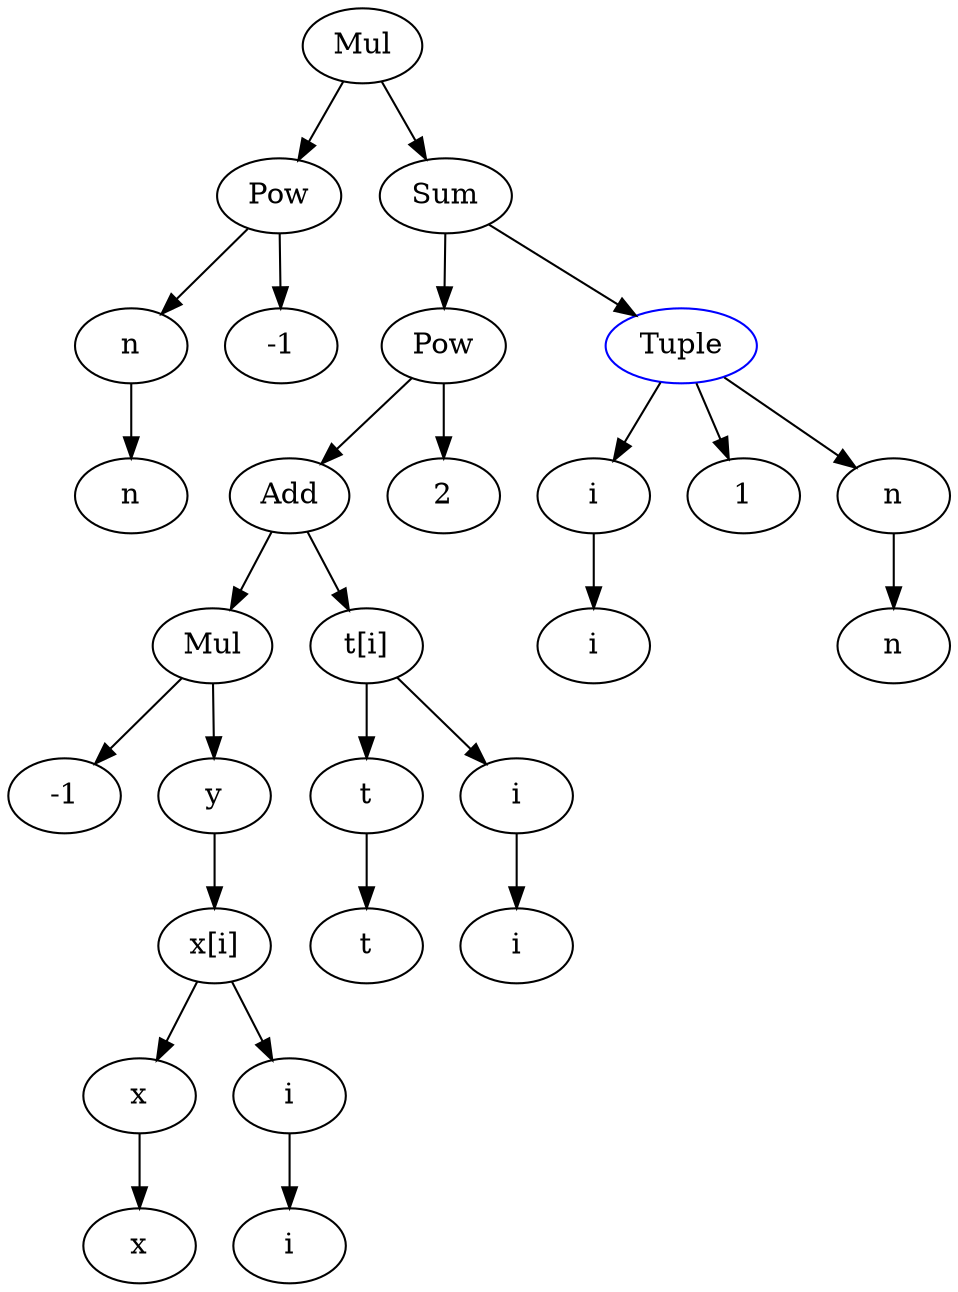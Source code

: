 digraph{

# Graph style
"ordering"="out"
"rankdir"="TD"

#########
# Nodes #
#########

"Mul(Pow(Idx(Symbol('n', integer=True)), Integer(-1)), Sum(Pow(Add(Mul(Integer(-1), y(Indexed(IndexedBase(Symbol('x')), Idx(Symbol('i', integer=True))))), Indexed(IndexedBase(Symbol('t')), Idx(Symbol('i', integer=True)))), Integer(2)), Tuple(Idx(Symbol('i', integer=True)), Integer(1), Idx(Symbol('n', integer=True)))))_()" ["color"="black", "label"="Mul", "shape"="ellipse"];
"Pow(Idx(Symbol('n', integer=True)), Integer(-1))_(0,)" ["color"="black", "label"="Pow", "shape"="ellipse"];
"Idx(Symbol('n', integer=True))_(0, 0)" ["color"="black", "label"="n", "shape"="ellipse"];
"Symbol('n', integer=True)_(0, 0, 0)" ["color"="black", "label"="n", "shape"="ellipse"];
"Integer(-1)_(0, 1)" ["color"="black", "label"="-1", "shape"="ellipse"];
"Sum(Pow(Add(Mul(Integer(-1), y(Indexed(IndexedBase(Symbol('x')), Idx(Symbol('i', integer=True))))), Indexed(IndexedBase(Symbol('t')), Idx(Symbol('i', integer=True)))), Integer(2)), Tuple(Idx(Symbol('i', integer=True)), Integer(1), Idx(Symbol('n', integer=True))))_(1,)" ["color"="black", "label"="Sum", "shape"="ellipse"];
"Pow(Add(Mul(Integer(-1), y(Indexed(IndexedBase(Symbol('x')), Idx(Symbol('i', integer=True))))), Indexed(IndexedBase(Symbol('t')), Idx(Symbol('i', integer=True)))), Integer(2))_(1, 0)" ["color"="black", "label"="Pow", "shape"="ellipse"];
"Add(Mul(Integer(-1), y(Indexed(IndexedBase(Symbol('x')), Idx(Symbol('i', integer=True))))), Indexed(IndexedBase(Symbol('t')), Idx(Symbol('i', integer=True))))_(1, 0, 0)" ["color"="black", "label"="Add", "shape"="ellipse"];
"Mul(Integer(-1), y(Indexed(IndexedBase(Symbol('x')), Idx(Symbol('i', integer=True)))))_(1, 0, 0, 0)" ["color"="black", "label"="Mul", "shape"="ellipse"];
"Integer(-1)_(1, 0, 0, 0, 0)" ["color"="black", "label"="-1", "shape"="ellipse"];
"y(Indexed(IndexedBase(Symbol('x')), Idx(Symbol('i', integer=True))))_(1, 0, 0, 0, 1)" ["color"="black", "label"="y", "shape"="ellipse"];
"Indexed(IndexedBase(Symbol('x')), Idx(Symbol('i', integer=True)))_(1, 0, 0, 0, 1, 0)" ["color"="black", "label"="x[i]", "shape"="ellipse"];
"IndexedBase(Symbol('x'))_(1, 0, 0, 0, 1, 0, 0)" ["color"="black", "label"="x", "shape"="ellipse"];
"Symbol('x')_(1, 0, 0, 0, 1, 0, 0, 0)" ["color"="black", "label"="x", "shape"="ellipse"];
"Idx(Symbol('i', integer=True))_(1, 0, 0, 0, 1, 0, 1)" ["color"="black", "label"="i", "shape"="ellipse"];
"Symbol('i', integer=True)_(1, 0, 0, 0, 1, 0, 1, 0)" ["color"="black", "label"="i", "shape"="ellipse"];
"Indexed(IndexedBase(Symbol('t')), Idx(Symbol('i', integer=True)))_(1, 0, 0, 1)" ["color"="black", "label"="t[i]", "shape"="ellipse"];
"IndexedBase(Symbol('t'))_(1, 0, 0, 1, 0)" ["color"="black", "label"="t", "shape"="ellipse"];
"Symbol('t')_(1, 0, 0, 1, 0, 0)" ["color"="black", "label"="t", "shape"="ellipse"];
"Idx(Symbol('i', integer=True))_(1, 0, 0, 1, 1)" ["color"="black", "label"="i", "shape"="ellipse"];
"Symbol('i', integer=True)_(1, 0, 0, 1, 1, 0)" ["color"="black", "label"="i", "shape"="ellipse"];
"Integer(2)_(1, 0, 1)" ["color"="black", "label"="2", "shape"="ellipse"];
"Tuple(Idx(Symbol('i', integer=True)), Integer(1), Idx(Symbol('n', integer=True)))_(1, 1)" ["color"="blue", "label"="Tuple", "shape"="ellipse"];
"Idx(Symbol('i', integer=True))_(1, 1, 0)" ["color"="black", "label"="i", "shape"="ellipse"];
"Symbol('i', integer=True)_(1, 1, 0, 0)" ["color"="black", "label"="i", "shape"="ellipse"];
"Integer(1)_(1, 1, 1)" ["color"="black", "label"="1", "shape"="ellipse"];
"Idx(Symbol('n', integer=True))_(1, 1, 2)" ["color"="black", "label"="n", "shape"="ellipse"];
"Symbol('n', integer=True)_(1, 1, 2, 0)" ["color"="black", "label"="n", "shape"="ellipse"];

#########
# Edges #
#########

"Mul(Pow(Idx(Symbol('n', integer=True)), Integer(-1)), Sum(Pow(Add(Mul(Integer(-1), y(Indexed(IndexedBase(Symbol('x')), Idx(Symbol('i', integer=True))))), Indexed(IndexedBase(Symbol('t')), Idx(Symbol('i', integer=True)))), Integer(2)), Tuple(Idx(Symbol('i', integer=True)), Integer(1), Idx(Symbol('n', integer=True)))))_()" -> "Pow(Idx(Symbol('n', integer=True)), Integer(-1))_(0,)";
"Mul(Pow(Idx(Symbol('n', integer=True)), Integer(-1)), Sum(Pow(Add(Mul(Integer(-1), y(Indexed(IndexedBase(Symbol('x')), Idx(Symbol('i', integer=True))))), Indexed(IndexedBase(Symbol('t')), Idx(Symbol('i', integer=True)))), Integer(2)), Tuple(Idx(Symbol('i', integer=True)), Integer(1), Idx(Symbol('n', integer=True)))))_()" -> "Sum(Pow(Add(Mul(Integer(-1), y(Indexed(IndexedBase(Symbol('x')), Idx(Symbol('i', integer=True))))), Indexed(IndexedBase(Symbol('t')), Idx(Symbol('i', integer=True)))), Integer(2)), Tuple(Idx(Symbol('i', integer=True)), Integer(1), Idx(Symbol('n', integer=True))))_(1,)";
"Pow(Idx(Symbol('n', integer=True)), Integer(-1))_(0,)" -> "Idx(Symbol('n', integer=True))_(0, 0)";
"Pow(Idx(Symbol('n', integer=True)), Integer(-1))_(0,)" -> "Integer(-1)_(0, 1)";
"Idx(Symbol('n', integer=True))_(0, 0)" -> "Symbol('n', integer=True)_(0, 0, 0)";
"Sum(Pow(Add(Mul(Integer(-1), y(Indexed(IndexedBase(Symbol('x')), Idx(Symbol('i', integer=True))))), Indexed(IndexedBase(Symbol('t')), Idx(Symbol('i', integer=True)))), Integer(2)), Tuple(Idx(Symbol('i', integer=True)), Integer(1), Idx(Symbol('n', integer=True))))_(1,)" -> "Pow(Add(Mul(Integer(-1), y(Indexed(IndexedBase(Symbol('x')), Idx(Symbol('i', integer=True))))), Indexed(IndexedBase(Symbol('t')), Idx(Symbol('i', integer=True)))), Integer(2))_(1, 0)";
"Sum(Pow(Add(Mul(Integer(-1), y(Indexed(IndexedBase(Symbol('x')), Idx(Symbol('i', integer=True))))), Indexed(IndexedBase(Symbol('t')), Idx(Symbol('i', integer=True)))), Integer(2)), Tuple(Idx(Symbol('i', integer=True)), Integer(1), Idx(Symbol('n', integer=True))))_(1,)" -> "Tuple(Idx(Symbol('i', integer=True)), Integer(1), Idx(Symbol('n', integer=True)))_(1, 1)";
"Pow(Add(Mul(Integer(-1), y(Indexed(IndexedBase(Symbol('x')), Idx(Symbol('i', integer=True))))), Indexed(IndexedBase(Symbol('t')), Idx(Symbol('i', integer=True)))), Integer(2))_(1, 0)" -> "Add(Mul(Integer(-1), y(Indexed(IndexedBase(Symbol('x')), Idx(Symbol('i', integer=True))))), Indexed(IndexedBase(Symbol('t')), Idx(Symbol('i', integer=True))))_(1, 0, 0)";
"Pow(Add(Mul(Integer(-1), y(Indexed(IndexedBase(Symbol('x')), Idx(Symbol('i', integer=True))))), Indexed(IndexedBase(Symbol('t')), Idx(Symbol('i', integer=True)))), Integer(2))_(1, 0)" -> "Integer(2)_(1, 0, 1)";
"Add(Mul(Integer(-1), y(Indexed(IndexedBase(Symbol('x')), Idx(Symbol('i', integer=True))))), Indexed(IndexedBase(Symbol('t')), Idx(Symbol('i', integer=True))))_(1, 0, 0)" -> "Mul(Integer(-1), y(Indexed(IndexedBase(Symbol('x')), Idx(Symbol('i', integer=True)))))_(1, 0, 0, 0)";
"Add(Mul(Integer(-1), y(Indexed(IndexedBase(Symbol('x')), Idx(Symbol('i', integer=True))))), Indexed(IndexedBase(Symbol('t')), Idx(Symbol('i', integer=True))))_(1, 0, 0)" -> "Indexed(IndexedBase(Symbol('t')), Idx(Symbol('i', integer=True)))_(1, 0, 0, 1)";
"Mul(Integer(-1), y(Indexed(IndexedBase(Symbol('x')), Idx(Symbol('i', integer=True)))))_(1, 0, 0, 0)" -> "Integer(-1)_(1, 0, 0, 0, 0)";
"Mul(Integer(-1), y(Indexed(IndexedBase(Symbol('x')), Idx(Symbol('i', integer=True)))))_(1, 0, 0, 0)" -> "y(Indexed(IndexedBase(Symbol('x')), Idx(Symbol('i', integer=True))))_(1, 0, 0, 0, 1)";
"y(Indexed(IndexedBase(Symbol('x')), Idx(Symbol('i', integer=True))))_(1, 0, 0, 0, 1)" -> "Indexed(IndexedBase(Symbol('x')), Idx(Symbol('i', integer=True)))_(1, 0, 0, 0, 1, 0)";
"Indexed(IndexedBase(Symbol('x')), Idx(Symbol('i', integer=True)))_(1, 0, 0, 0, 1, 0)" -> "IndexedBase(Symbol('x'))_(1, 0, 0, 0, 1, 0, 0)";
"Indexed(IndexedBase(Symbol('x')), Idx(Symbol('i', integer=True)))_(1, 0, 0, 0, 1, 0)" -> "Idx(Symbol('i', integer=True))_(1, 0, 0, 0, 1, 0, 1)";
"IndexedBase(Symbol('x'))_(1, 0, 0, 0, 1, 0, 0)" -> "Symbol('x')_(1, 0, 0, 0, 1, 0, 0, 0)";
"Idx(Symbol('i', integer=True))_(1, 0, 0, 0, 1, 0, 1)" -> "Symbol('i', integer=True)_(1, 0, 0, 0, 1, 0, 1, 0)";
"Indexed(IndexedBase(Symbol('t')), Idx(Symbol('i', integer=True)))_(1, 0, 0, 1)" -> "IndexedBase(Symbol('t'))_(1, 0, 0, 1, 0)";
"Indexed(IndexedBase(Symbol('t')), Idx(Symbol('i', integer=True)))_(1, 0, 0, 1)" -> "Idx(Symbol('i', integer=True))_(1, 0, 0, 1, 1)";
"IndexedBase(Symbol('t'))_(1, 0, 0, 1, 0)" -> "Symbol('t')_(1, 0, 0, 1, 0, 0)";
"Idx(Symbol('i', integer=True))_(1, 0, 0, 1, 1)" -> "Symbol('i', integer=True)_(1, 0, 0, 1, 1, 0)";
"Tuple(Idx(Symbol('i', integer=True)), Integer(1), Idx(Symbol('n', integer=True)))_(1, 1)" -> "Idx(Symbol('i', integer=True))_(1, 1, 0)";
"Tuple(Idx(Symbol('i', integer=True)), Integer(1), Idx(Symbol('n', integer=True)))_(1, 1)" -> "Integer(1)_(1, 1, 1)";
"Tuple(Idx(Symbol('i', integer=True)), Integer(1), Idx(Symbol('n', integer=True)))_(1, 1)" -> "Idx(Symbol('n', integer=True))_(1, 1, 2)";
"Idx(Symbol('i', integer=True))_(1, 1, 0)" -> "Symbol('i', integer=True)_(1, 1, 0, 0)";
"Idx(Symbol('n', integer=True))_(1, 1, 2)" -> "Symbol('n', integer=True)_(1, 1, 2, 0)";
}
